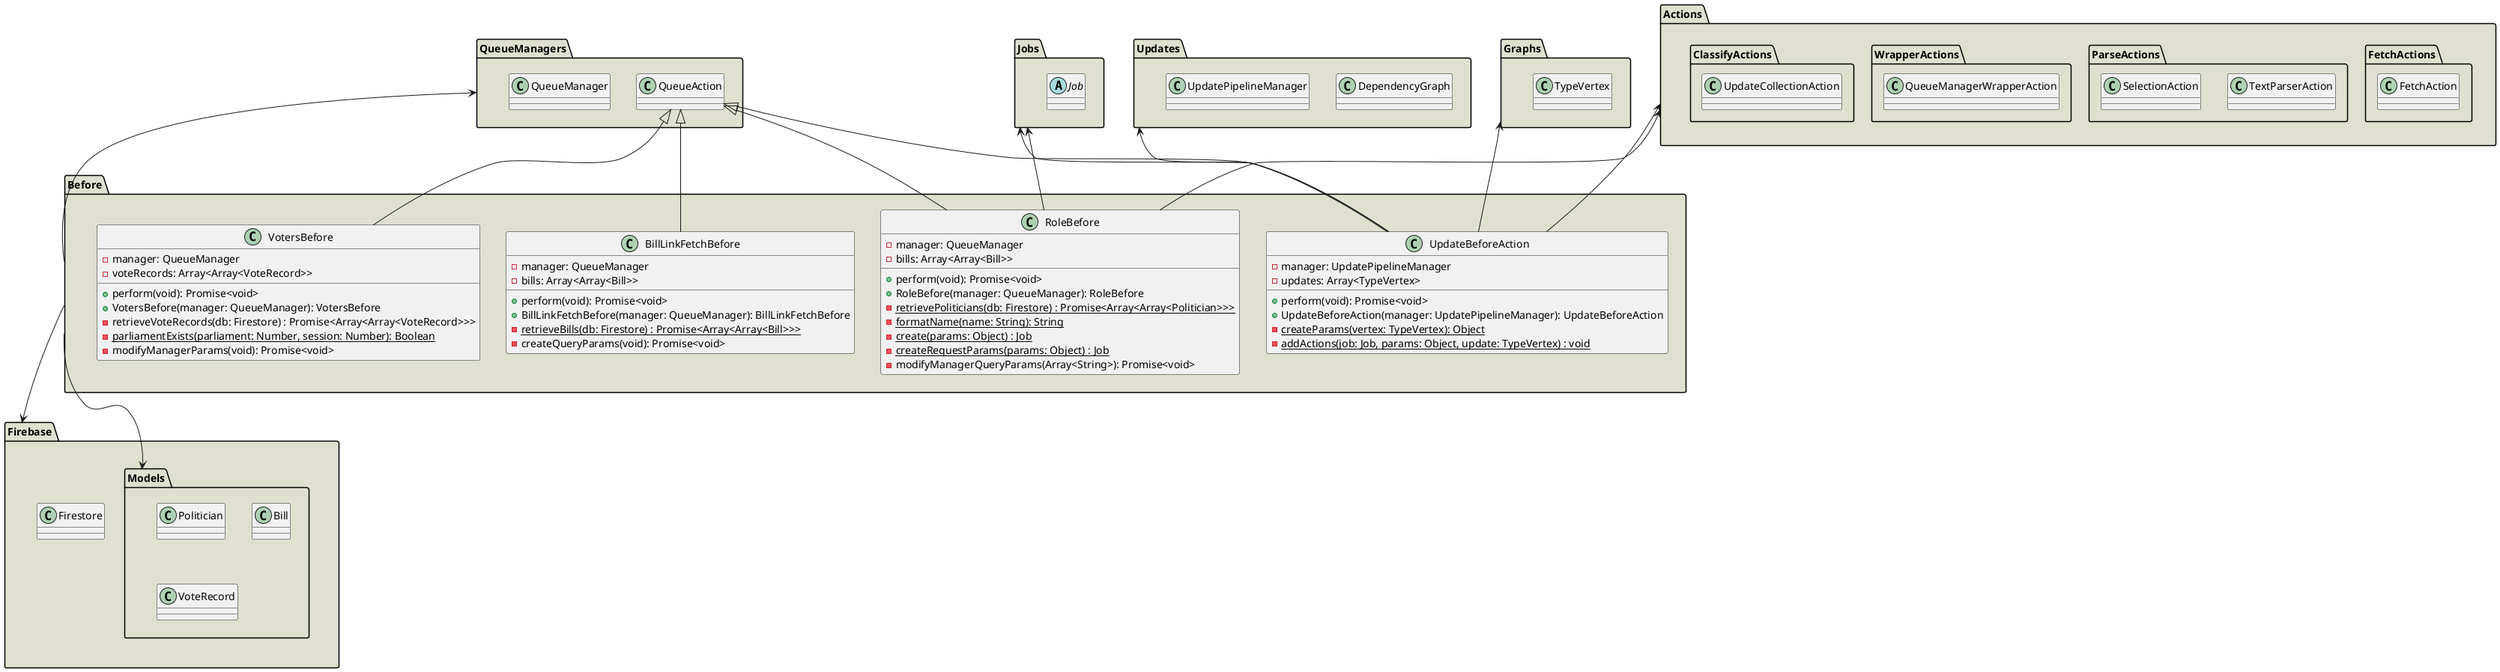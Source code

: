 @startuml
package QueueManagers #e0e0d1 {
    class QueueAction
    class QueueManager
}
package Firebase #e0e0d1 {
    class Firestore
    package Models #e0e0d1 {
        class Politician
        class Bill
        class VoteRecord
    }
}
package Jobs #e0e0d1 {
    abstract class Job
}

package Updates #e0e0d1 {
     class DependencyGraph
      class UpdatePipelineManager
}

package Graphs #e0e0d1 {
    class TypeVertex
}

package Actions #e0e0d1 {
    package FetchActions #e0e0d1 {
        class FetchAction
    }
    package ParseActions #e0e0d1 {
        class TextParserAction
        class SelectionAction
    }
    package WrapperActions #e0e0d1 {
        class QueueManagerWrapperAction
    }
    package ClassifyActions #e0e0d1 {
        class UpdateCollectionAction
    }
}

package Before #e0e0d1 {
   class BillLinkFetchBefore {
       - manager: QueueManager
       - bills: Array<Array<Bill>>
       + perform(void): Promise<void>
       + BillLinkFetchBefore(manager: QueueManager): BillLinkFetchBefore
       {static} - retrieveBills(db: Firestore) : Promise<Array<Array<Bill>>>
       - createQueryParams(void): Promise<void>
   }
   QueueAction <|-- BillLinkFetchBefore

   class RoleBefore {
       - manager: QueueManager
       - bills: Array<Array<Bill>>
       + perform(void): Promise<void>
       + RoleBefore(manager: QueueManager): RoleBefore
       {static} - retrievePoliticians(db: Firestore) : Promise<Array<Array<Politician>>>
       {static} - formatName(name: String): String
       {static} - create(params: Object) : Job
       {static} - createRequestParams(params: Object) : Job
       - modifyManagerQueryParams(Array<String>): Promise<void>

   }
   QueueAction <|-- RoleBefore
   Actions <-- RoleBefore
   Jobs <-- RoleBefore

   class UpdateBeforeAction {
       - manager: UpdatePipelineManager
       - updates: Array<TypeVertex>
       + perform(void): Promise<void>
       + UpdateBeforeAction(manager: UpdatePipelineManager): UpdateBeforeAction
       {static} - createParams(vertex: TypeVertex): Object
       {static} - addActions(job: Job, params: Object, update: TypeVertex) : void
   }
   QueueAction <|-- UpdateBeforeAction
   Actions <-- UpdateBeforeAction
   Updates <-- UpdateBeforeAction
   Graphs <-- UpdateBeforeAction
   Jobs <-- UpdateBeforeAction

   class VotersBefore {
   - manager: QueueManager
   - voteRecords: Array<Array<VoteRecord>>
   + perform(void): Promise<void>
   + VotersBefore(manager: QueueManager): VotersBefore
   - retrieveVoteRecords(db: Firestore) : Promise<Array<Array<VoteRecord>>>
   {static} - parliamentExists(parliament: Number, session: Number): Boolean
   - modifyManagerParams(void): Promise<void>
   }
   QueueAction <|-- VotersBefore
}
Before --> QueueManagers
Before --> Firebase
Before --> Models

@enduml